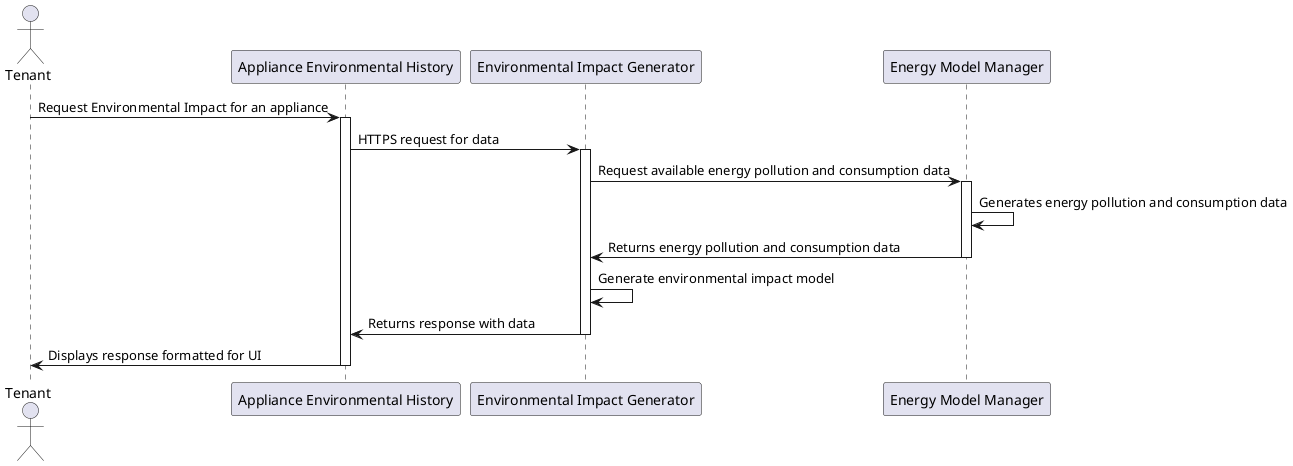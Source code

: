 @startuml
actor Tenant
participant "Appliance Environmental History" as AEH
participant "Environmental Impact Generator" as EIG
participant "Energy Model Manager" as EM

Tenant -> AEH: Request Environmental Impact for an appliance
activate AEH
AEH -> EIG: HTTPS request for data
activate EIG
EIG -> EM: Request available energy pollution and consumption data
activate EM
EM -> EM: Generates energy pollution and consumption data
EM -> EIG: Returns energy pollution and consumption data
deactivate EM
EIG -> EIG: Generate environmental impact model
EIG -> AEH: Returns response with data
deactivate EIG
AEH -> Tenant: Displays response formatted for UI
deactivate AEH

@enduml

